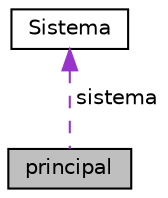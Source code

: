 digraph "principal"
{
 // LATEX_PDF_SIZE
  edge [fontname="Helvetica",fontsize="10",labelfontname="Helvetica",labelfontsize="10"];
  node [fontname="Helvetica",fontsize="10",shape=record];
  Node1 [label="principal",height=0.2,width=0.4,color="black", fillcolor="grey75", style="filled", fontcolor="black",tooltip=" "];
  Node2 -> Node1 [dir="back",color="darkorchid3",fontsize="10",style="dashed",label=" sistema" ,fontname="Helvetica"];
  Node2 [label="Sistema",height=0.2,width=0.4,color="black", fillcolor="white", style="filled",URL="$class_sistema.html",tooltip=" "];
}
